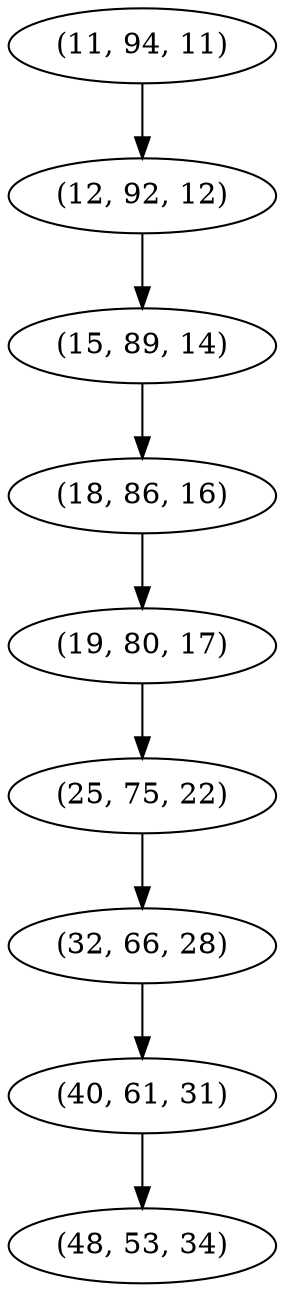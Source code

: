 digraph tree {
    "(11, 94, 11)";
    "(12, 92, 12)";
    "(15, 89, 14)";
    "(18, 86, 16)";
    "(19, 80, 17)";
    "(25, 75, 22)";
    "(32, 66, 28)";
    "(40, 61, 31)";
    "(48, 53, 34)";
    "(11, 94, 11)" -> "(12, 92, 12)";
    "(12, 92, 12)" -> "(15, 89, 14)";
    "(15, 89, 14)" -> "(18, 86, 16)";
    "(18, 86, 16)" -> "(19, 80, 17)";
    "(19, 80, 17)" -> "(25, 75, 22)";
    "(25, 75, 22)" -> "(32, 66, 28)";
    "(32, 66, 28)" -> "(40, 61, 31)";
    "(40, 61, 31)" -> "(48, 53, 34)";
}
